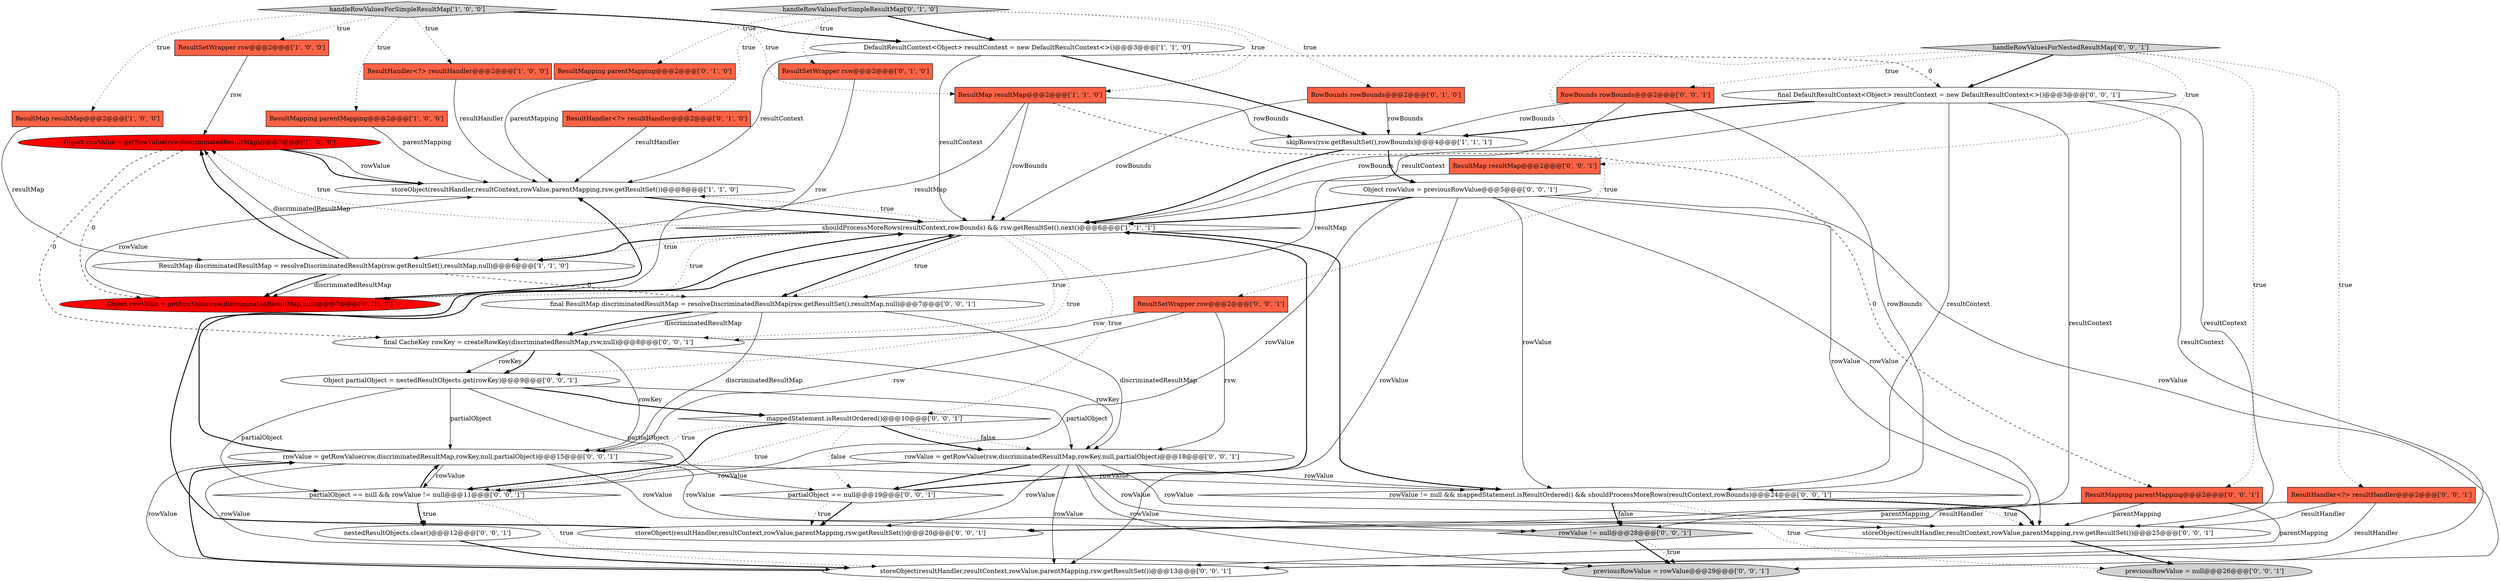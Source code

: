 digraph {
6 [style = filled, label = "ResultSetWrapper rsw@@@2@@@['1', '0', '0']", fillcolor = tomato, shape = box image = "AAA0AAABBB1BBB"];
37 [style = filled, label = "nestedResultObjects.clear()@@@12@@@['0', '0', '1']", fillcolor = white, shape = ellipse image = "AAA0AAABBB3BBB"];
0 [style = filled, label = "storeObject(resultHandler,resultContext,rowValue,parentMapping,rsw.getResultSet())@@@8@@@['1', '1', '0']", fillcolor = white, shape = ellipse image = "AAA0AAABBB1BBB"];
19 [style = filled, label = "final DefaultResultContext<Object> resultContext = new DefaultResultContext<>()@@@3@@@['0', '0', '1']", fillcolor = white, shape = ellipse image = "AAA0AAABBB3BBB"];
36 [style = filled, label = "previousRowValue = rowValue@@@29@@@['0', '0', '1']", fillcolor = lightgray, shape = ellipse image = "AAA0AAABBB3BBB"];
12 [style = filled, label = "RowBounds rowBounds@@@2@@@['0', '1', '0']", fillcolor = tomato, shape = box image = "AAA0AAABBB2BBB"];
2 [style = filled, label = "skipRows(rsw.getResultSet(),rowBounds)@@@4@@@['1', '1', '1']", fillcolor = white, shape = ellipse image = "AAA0AAABBB1BBB"];
3 [style = filled, label = "handleRowValuesForSimpleResultMap['1', '0', '0']", fillcolor = lightgray, shape = diamond image = "AAA0AAABBB1BBB"];
31 [style = filled, label = "mappedStatement.isResultOrdered()@@@10@@@['0', '0', '1']", fillcolor = white, shape = diamond image = "AAA0AAABBB3BBB"];
38 [style = filled, label = "ResultMapping parentMapping@@@2@@@['0', '0', '1']", fillcolor = tomato, shape = box image = "AAA0AAABBB3BBB"];
18 [style = filled, label = "ResultSetWrapper rsw@@@2@@@['0', '0', '1']", fillcolor = tomato, shape = box image = "AAA0AAABBB3BBB"];
13 [style = filled, label = "handleRowValuesForSimpleResultMap['0', '1', '0']", fillcolor = lightgray, shape = diamond image = "AAA0AAABBB2BBB"];
25 [style = filled, label = "rowValue != null@@@28@@@['0', '0', '1']", fillcolor = lightgray, shape = diamond image = "AAA0AAABBB3BBB"];
29 [style = filled, label = "Object partialObject = nestedResultObjects.get(rowKey)@@@9@@@['0', '0', '1']", fillcolor = white, shape = ellipse image = "AAA0AAABBB3BBB"];
24 [style = filled, label = "ResultHandler<?> resultHandler@@@2@@@['0', '0', '1']", fillcolor = tomato, shape = box image = "AAA0AAABBB3BBB"];
34 [style = filled, label = "final ResultMap discriminatedResultMap = resolveDiscriminatedResultMap(rsw.getResultSet(),resultMap,null)@@@7@@@['0', '0', '1']", fillcolor = white, shape = ellipse image = "AAA0AAABBB3BBB"];
10 [style = filled, label = "ResultMap resultMap@@@2@@@['1', '1', '0']", fillcolor = tomato, shape = box image = "AAA0AAABBB1BBB"];
9 [style = filled, label = "ResultHandler<?> resultHandler@@@2@@@['1', '0', '0']", fillcolor = tomato, shape = box image = "AAA0AAABBB1BBB"];
33 [style = filled, label = "storeObject(resultHandler,resultContext,rowValue,parentMapping,rsw.getResultSet())@@@20@@@['0', '0', '1']", fillcolor = white, shape = ellipse image = "AAA0AAABBB3BBB"];
5 [style = filled, label = "shouldProcessMoreRows(resultContext,rowBounds) && rsw.getResultSet().next()@@@6@@@['1', '1', '1']", fillcolor = white, shape = diamond image = "AAA0AAABBB1BBB"];
39 [style = filled, label = "rowValue = getRowValue(rsw,discriminatedResultMap,rowKey,null,partialObject)@@@15@@@['0', '0', '1']", fillcolor = white, shape = ellipse image = "AAA0AAABBB3BBB"];
26 [style = filled, label = "partialObject == null && rowValue != null@@@11@@@['0', '0', '1']", fillcolor = white, shape = diamond image = "AAA0AAABBB3BBB"];
28 [style = filled, label = "storeObject(resultHandler,resultContext,rowValue,parentMapping,rsw.getResultSet())@@@25@@@['0', '0', '1']", fillcolor = white, shape = ellipse image = "AAA0AAABBB3BBB"];
30 [style = filled, label = "Object rowValue = previousRowValue@@@5@@@['0', '0', '1']", fillcolor = white, shape = ellipse image = "AAA0AAABBB3BBB"];
22 [style = filled, label = "final CacheKey rowKey = createRowKey(discriminatedResultMap,rsw,null)@@@8@@@['0', '0', '1']", fillcolor = white, shape = ellipse image = "AAA0AAABBB3BBB"];
23 [style = filled, label = "ResultMap resultMap@@@2@@@['0', '0', '1']", fillcolor = tomato, shape = box image = "AAA0AAABBB3BBB"];
40 [style = filled, label = "partialObject == null@@@19@@@['0', '0', '1']", fillcolor = white, shape = diamond image = "AAA0AAABBB3BBB"];
17 [style = filled, label = "Object rowValue = getRowValue(rsw,discriminatedResultMap,null)@@@7@@@['0', '1', '0']", fillcolor = red, shape = ellipse image = "AAA1AAABBB2BBB"];
16 [style = filled, label = "ResultMapping parentMapping@@@2@@@['0', '1', '0']", fillcolor = tomato, shape = box image = "AAA0AAABBB2BBB"];
21 [style = filled, label = "rowValue = getRowValue(rsw,discriminatedResultMap,rowKey,null,partialObject)@@@18@@@['0', '0', '1']", fillcolor = white, shape = ellipse image = "AAA0AAABBB3BBB"];
8 [style = filled, label = "ResultMapping parentMapping@@@2@@@['1', '0', '0']", fillcolor = tomato, shape = box image = "AAA0AAABBB1BBB"];
20 [style = filled, label = "RowBounds rowBounds@@@2@@@['0', '0', '1']", fillcolor = tomato, shape = box image = "AAA0AAABBB3BBB"];
15 [style = filled, label = "ResultSetWrapper rsw@@@2@@@['0', '1', '0']", fillcolor = tomato, shape = box image = "AAA0AAABBB2BBB"];
7 [style = filled, label = "ResultMap resultMap@@@2@@@['1', '0', '0']", fillcolor = tomato, shape = box image = "AAA0AAABBB1BBB"];
14 [style = filled, label = "ResultHandler<?> resultHandler@@@2@@@['0', '1', '0']", fillcolor = tomato, shape = box image = "AAA0AAABBB2BBB"];
27 [style = filled, label = "previousRowValue = null@@@26@@@['0', '0', '1']", fillcolor = lightgray, shape = ellipse image = "AAA0AAABBB3BBB"];
35 [style = filled, label = "storeObject(resultHandler,resultContext,rowValue,parentMapping,rsw.getResultSet())@@@13@@@['0', '0', '1']", fillcolor = white, shape = ellipse image = "AAA0AAABBB3BBB"];
41 [style = filled, label = "handleRowValuesForNestedResultMap['0', '0', '1']", fillcolor = lightgray, shape = diamond image = "AAA0AAABBB3BBB"];
4 [style = filled, label = "DefaultResultContext<Object> resultContext = new DefaultResultContext<>()@@@3@@@['1', '1', '0']", fillcolor = white, shape = ellipse image = "AAA0AAABBB1BBB"];
32 [style = filled, label = "rowValue != null && mappedStatement.isResultOrdered() && shouldProcessMoreRows(resultContext,rowBounds)@@@24@@@['0', '0', '1']", fillcolor = white, shape = diamond image = "AAA0AAABBB3BBB"];
1 [style = filled, label = "ResultMap discriminatedResultMap = resolveDiscriminatedResultMap(rsw.getResultSet(),resultMap,null)@@@6@@@['1', '1', '0']", fillcolor = white, shape = ellipse image = "AAA0AAABBB1BBB"];
11 [style = filled, label = "Object rowValue = getRowValue(rsw,discriminatedResultMap)@@@7@@@['1', '0', '0']", fillcolor = red, shape = ellipse image = "AAA1AAABBB1BBB"];
32->28 [style = dotted, label="true"];
22->39 [style = solid, label="rowKey"];
41->19 [style = bold, label=""];
10->2 [style = solid, label="rowBounds"];
30->28 [style = solid, label="rowValue"];
26->37 [style = dotted, label="true"];
29->21 [style = solid, label="partialObject"];
5->1 [style = dotted, label="true"];
10->38 [style = dashed, label="0"];
31->21 [style = bold, label=""];
3->6 [style = dotted, label="true"];
13->10 [style = dotted, label="true"];
1->11 [style = solid, label="discriminatedResultMap"];
20->32 [style = solid, label="rowBounds"];
3->4 [style = bold, label=""];
18->22 [style = solid, label="rsw"];
19->35 [style = solid, label="resultContext"];
41->38 [style = dotted, label="true"];
31->21 [style = dotted, label="false"];
5->34 [style = bold, label=""];
5->11 [style = dotted, label="true"];
18->39 [style = solid, label="rsw"];
39->28 [style = solid, label="rowValue"];
5->22 [style = dotted, label="true"];
17->0 [style = solid, label="rowValue"];
32->25 [style = bold, label=""];
39->35 [style = solid, label="rowValue"];
4->0 [style = solid, label="resultContext"];
38->35 [style = solid, label="parentMapping"];
13->15 [style = dotted, label="true"];
38->28 [style = solid, label="parentMapping"];
5->29 [style = dotted, label="true"];
31->39 [style = dotted, label="true"];
4->5 [style = solid, label="resultContext"];
39->32 [style = solid, label="rowValue"];
30->35 [style = solid, label="rowValue"];
3->7 [style = dotted, label="true"];
12->2 [style = solid, label="rowBounds"];
25->36 [style = bold, label=""];
1->34 [style = dashed, label="0"];
6->11 [style = solid, label="rsw"];
11->22 [style = dashed, label="0"];
41->24 [style = dotted, label="true"];
1->17 [style = solid, label="discriminatedResultMap"];
4->2 [style = bold, label=""];
19->2 [style = bold, label=""];
19->33 [style = solid, label="resultContext"];
11->0 [style = solid, label="rowValue"];
18->21 [style = solid, label="rsw"];
24->28 [style = solid, label="resultHandler"];
1->11 [style = bold, label=""];
1->17 [style = bold, label=""];
30->26 [style = solid, label="rowValue"];
30->25 [style = solid, label="rowValue"];
5->1 [style = bold, label=""];
29->39 [style = solid, label="partialObject"];
34->39 [style = solid, label="discriminatedResultMap"];
5->34 [style = dotted, label="true"];
24->35 [style = solid, label="resultHandler"];
40->5 [style = bold, label=""];
41->23 [style = dotted, label="true"];
29->26 [style = solid, label="partialObject"];
26->37 [style = bold, label=""];
39->36 [style = solid, label="rowValue"];
30->32 [style = solid, label="rowValue"];
32->25 [style = dotted, label="false"];
24->33 [style = solid, label="resultHandler"];
20->2 [style = solid, label="rowBounds"];
8->0 [style = solid, label="parentMapping"];
13->16 [style = dotted, label="true"];
14->0 [style = solid, label="resultHandler"];
22->29 [style = solid, label="rowKey"];
22->21 [style = solid, label="rowKey"];
39->5 [style = bold, label=""];
5->31 [style = dotted, label="true"];
38->33 [style = solid, label="parentMapping"];
3->10 [style = dotted, label="true"];
35->39 [style = bold, label=""];
22->29 [style = bold, label=""];
34->22 [style = solid, label="discriminatedResultMap"];
5->0 [style = dotted, label="true"];
11->17 [style = dashed, label="0"];
30->36 [style = solid, label="rowValue"];
21->32 [style = solid, label="rowValue"];
33->5 [style = bold, label=""];
3->9 [style = dotted, label="true"];
16->0 [style = solid, label="parentMapping"];
39->25 [style = solid, label="rowValue"];
29->40 [style = solid, label="partialObject"];
19->32 [style = solid, label="resultContext"];
5->32 [style = bold, label=""];
31->26 [style = bold, label=""];
40->33 [style = bold, label=""];
10->5 [style = solid, label="rowBounds"];
39->26 [style = solid, label="rowValue"];
17->0 [style = bold, label=""];
30->5 [style = bold, label=""];
25->36 [style = dotted, label="true"];
4->19 [style = dashed, label="0"];
15->17 [style = solid, label="rsw"];
26->35 [style = dotted, label="true"];
37->35 [style = bold, label=""];
13->14 [style = dotted, label="true"];
23->34 [style = solid, label="resultMap"];
12->5 [style = solid, label="rowBounds"];
0->5 [style = bold, label=""];
2->5 [style = bold, label=""];
5->17 [style = dotted, label="true"];
34->21 [style = solid, label="discriminatedResultMap"];
21->26 [style = solid, label="rowValue"];
40->33 [style = dotted, label="true"];
7->1 [style = solid, label="resultMap"];
13->12 [style = dotted, label="true"];
29->31 [style = bold, label=""];
41->18 [style = dotted, label="true"];
21->35 [style = solid, label="rowValue"];
21->25 [style = solid, label="rowValue"];
20->5 [style = solid, label="rowBounds"];
21->33 [style = solid, label="rowValue"];
26->39 [style = bold, label=""];
21->36 [style = solid, label="rowValue"];
34->22 [style = bold, label=""];
41->20 [style = dotted, label="true"];
32->27 [style = dotted, label="true"];
11->0 [style = bold, label=""];
31->26 [style = dotted, label="true"];
19->28 [style = solid, label="resultContext"];
21->40 [style = bold, label=""];
9->0 [style = solid, label="resultHandler"];
10->1 [style = solid, label="resultMap"];
28->27 [style = bold, label=""];
19->5 [style = solid, label="resultContext"];
2->30 [style = bold, label=""];
31->40 [style = dotted, label="false"];
3->8 [style = dotted, label="true"];
32->28 [style = bold, label=""];
13->4 [style = bold, label=""];
21->28 [style = solid, label="rowValue"];
}
